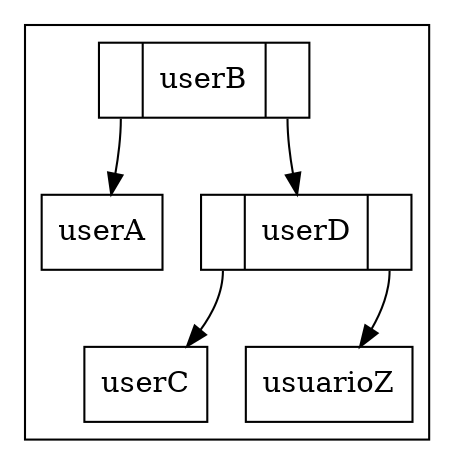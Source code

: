 digraph g{ subgraph cluster_arbol_users{
rankdir=TB;
node[shape = record, style=filled, fillcolor=white];
usersuserB:C0->usersuserA;
usersuserA[label="userA"];
usersuserB:C1->usersuserD;
usersuserD:C0->usersuserC;
usersuserC[label="userC"];
usersuserD:C1->usersusuarioZ;
usersusuarioZ[label="usuarioZ"];
usersuserD[ label ="<C0>|userD|<C1>"];
usersuserB[ label ="<C0>|userB|<C1>"];
} }